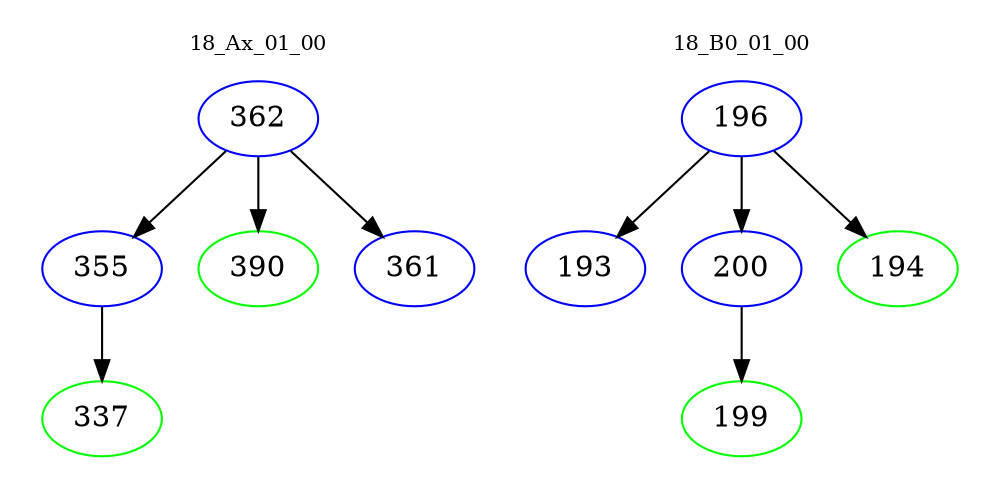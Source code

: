 digraph{
subgraph cluster_0 {
color = white
label = "18_Ax_01_00";
fontsize=10;
T0_362 [label="362", color="blue"]
T0_362 -> T0_355 [color="black"]
T0_355 [label="355", color="blue"]
T0_355 -> T0_337 [color="black"]
T0_337 [label="337", color="green"]
T0_362 -> T0_390 [color="black"]
T0_390 [label="390", color="green"]
T0_362 -> T0_361 [color="black"]
T0_361 [label="361", color="blue"]
}
subgraph cluster_1 {
color = white
label = "18_B0_01_00";
fontsize=10;
T1_196 [label="196", color="blue"]
T1_196 -> T1_193 [color="black"]
T1_193 [label="193", color="blue"]
T1_196 -> T1_200 [color="black"]
T1_200 [label="200", color="blue"]
T1_200 -> T1_199 [color="black"]
T1_199 [label="199", color="green"]
T1_196 -> T1_194 [color="black"]
T1_194 [label="194", color="green"]
}
}
